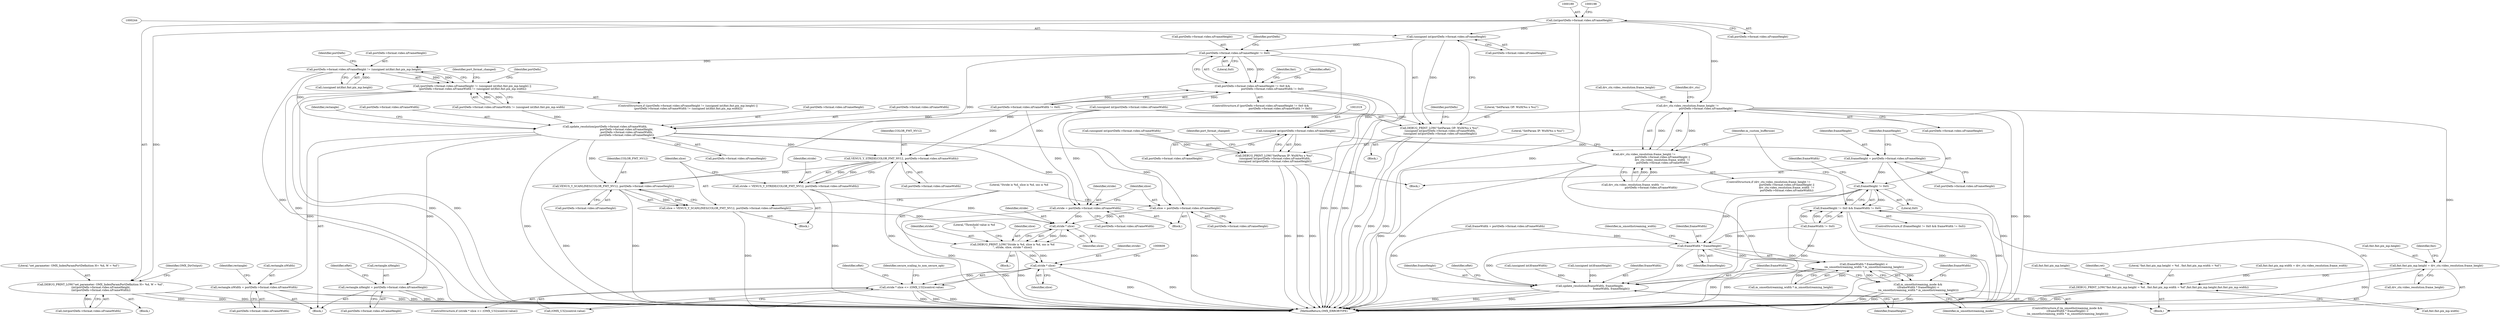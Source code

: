 digraph "0_Android_560ccdb509a7b86186fac0fce1b25bd9a3e6a6e8_2@pointer" {
"1000188" [label="(Call,(int)portDefn->format.video.nFrameHeight)"];
"1000186" [label="(Call,DEBUG_PRINT_LOW(\"set_parameter: OMX_IndexParamPortDefinition H= %d, W = %d\",\n (int)portDefn->format.video.nFrameHeight,\n (int)portDefn->format.video.nFrameWidth))"];
"1000243" [label="(Call,(unsigned int)portDefn->format.video.nFrameHeight)"];
"1000232" [label="(Call,DEBUG_PRINT_LOW(\"SetParam OP: WxH(%u x %u)\",\n (unsigned int)portDefn->format.video.nFrameWidth,\n (unsigned int)portDefn->format.video.nFrameHeight))"];
"1000254" [label="(Call,portDefn->format.video.nFrameHeight != 0x0)"];
"1000253" [label="(Call,portDefn->format.video.nFrameHeight != 0x0 &&\n                                               portDefn->format.video.nFrameWidth != 0x0)"];
"1000313" [label="(Call,portDefn->format.video.nFrameHeight != (unsigned int)fmt.fmt.pix_mp.height)"];
"1000312" [label="(Call,(portDefn->format.video.nFrameHeight != (unsigned int)fmt.fmt.pix_mp.height) ||\n (portDefn->format.video.nFrameWidth != (unsigned int)fmt.fmt.pix_mp.width))"];
"1000351" [label="(Call,update_resolution(portDefn->format.video.nFrameWidth,\n                                                   portDefn->format.video.nFrameHeight,\n                                                   portDefn->format.video.nFrameWidth,\n                                                   portDefn->format.video.nFrameHeight))"];
"1000390" [label="(Call,rectangle.nWidth = portDefn->format.video.nFrameWidth)"];
"1000401" [label="(Call,rectangle.nHeight = portDefn->format.video.nFrameHeight)"];
"1000551" [label="(Call,VENUS_Y_STRIDE(COLOR_FMT_NV12, portDefn->format.video.nFrameWidth))"];
"1000549" [label="(Call,stride = VENUS_Y_STRIDE(COLOR_FMT_NV12, portDefn->format.video.nFrameWidth))"];
"1000595" [label="(Call,stride * slice)"];
"1000591" [label="(Call,DEBUG_PRINT_LOW(\"Stride is %d, slice is %d, sxs is %d\n\", stride, slice, stride * slice))"];
"1000605" [label="(Call,stride * slice)"];
"1000604" [label="(Call,stride * slice <= (OMX_U32)control.value)"];
"1000562" [label="(Call,VENUS_Y_SCANLINES(COLOR_FMT_NV12, portDefn->format.video.nFrameHeight))"];
"1000560" [label="(Call,slice = VENUS_Y_SCANLINES(COLOR_FMT_NV12, portDefn->format.video.nFrameHeight))"];
"1000573" [label="(Call,stride = portDefn->format.video.nFrameWidth)"];
"1000582" [label="(Call,slice = portDefn->format.video.nFrameHeight)"];
"1000980" [label="(Call,drv_ctx.video_resolution.frame_height !=\n                                           portDefn->format.video.nFrameHeight)"];
"1000979" [label="(Call,drv_ctx.video_resolution.frame_height !=\n                                           portDefn->format.video.nFrameHeight ||\n                                           drv_ctx.video_resolution.frame_width  !=\n                                           portDefn->format.video.nFrameWidth)"];
"1001018" [label="(Call,(unsigned int)portDefn->format.video.nFrameHeight)"];
"1001007" [label="(Call,DEBUG_PRINT_LOW(\"SetParam IP: WxH(%u x %u)\",\n (unsigned int)portDefn->format.video.nFrameWidth,\n (unsigned int)portDefn->format.video.nFrameHeight))"];
"1001041" [label="(Call,frameHeight = portDefn->format.video.nFrameHeight)"];
"1001052" [label="(Call,frameHeight != 0x0)"];
"1001051" [label="(Call,frameHeight != 0x0 && frameWidth != 0x0)"];
"1001063" [label="(Call,frameWidth * frameHeight)"];
"1001062" [label="(Call,(frameWidth * frameHeight) <\n (m_smoothstreaming_width * m_smoothstreaming_height))"];
"1001060" [label="(Call,m_smoothstreaming_mode &&\n ((frameWidth * frameHeight) <\n (m_smoothstreaming_width * m_smoothstreaming_height)))"];
"1001084" [label="(Call,update_resolution(frameWidth, frameHeight,\n                                                   frameWidth, frameHeight))"];
"1001106" [label="(Call,fmt.fmt.pix_mp.height = drv_ctx.video_resolution.frame_height)"];
"1001141" [label="(Call,DEBUG_PRINT_LOW(\"fmt.fmt.pix_mp.height = %d , fmt.fmt.pix_mp.width = %d\",fmt.fmt.pix_mp.height,fmt.fmt.pix_mp.width))"];
"1000584" [label="(Call,portDefn->format.video.nFrameHeight)"];
"1000996" [label="(Identifier,drv_ctx)"];
"1001141" [label="(Call,DEBUG_PRINT_LOW(\"fmt.fmt.pix_mp.height = %d , fmt.fmt.pix_mp.width = %d\",fmt.fmt.pix_mp.height,fmt.fmt.pix_mp.width))"];
"1000402" [label="(Call,rectangle.nHeight)"];
"1001050" [label="(ControlStructure,if (frameHeight != 0x0 && frameWidth != 0x0))"];
"1001086" [label="(Identifier,frameHeight)"];
"1001067" [label="(Identifier,m_smoothstreaming_width)"];
"1001106" [label="(Call,fmt.fmt.pix_mp.height = drv_ctx.video_resolution.frame_height)"];
"1001054" [label="(Literal,0x0)"];
"1000208" [label="(Identifier,OMX_DirOutput)"];
"1000253" [label="(Call,portDefn->format.video.nFrameHeight != 0x0 &&\n                                               portDefn->format.video.nFrameWidth != 0x0)"];
"1001143" [label="(Call,fmt.fmt.pix_mp.height)"];
"1001020" [label="(Call,portDefn->format.video.nFrameHeight)"];
"1001066" [label="(Call,m_smoothstreaming_width * m_smoothstreaming_height)"];
"1000582" [label="(Call,slice = portDefn->format.video.nFrameHeight)"];
"1000245" [label="(Call,portDefn->format.video.nFrameHeight)"];
"1000562" [label="(Call,VENUS_Y_SCANLINES(COLOR_FMT_NV12, portDefn->format.video.nFrameHeight))"];
"1000646" [label="(Identifier,eRet)"];
"1001158" [label="(Identifier,ret)"];
"1000550" [label="(Identifier,stride)"];
"1000197" [label="(Call,(int)portDefn->format.video.nFrameWidth)"];
"1000190" [label="(Call,portDefn->format.video.nFrameHeight)"];
"1000275" [label="(Identifier,fmt)"];
"1001061" [label="(Identifier,m_smoothstreaming_mode)"];
"1000573" [label="(Call,stride = portDefn->format.video.nFrameWidth)"];
"1000390" [label="(Call,rectangle.nWidth = portDefn->format.video.nFrameWidth)"];
"1000258" [label="(Identifier,portDefn)"];
"1001060" [label="(Call,m_smoothstreaming_mode &&\n ((frameWidth * frameHeight) <\n (m_smoothstreaming_width * m_smoothstreaming_height)))"];
"1000552" [label="(Identifier,COLOR_FMT_NV12)"];
"1000366" [label="(Call,portDefn->format.video.nFrameWidth)"];
"1000564" [label="(Call,portDefn->format.video.nFrameHeight)"];
"1001085" [label="(Identifier,frameWidth)"];
"1000401" [label="(Call,rectangle.nHeight = portDefn->format.video.nFrameHeight)"];
"1000272" [label="(Block,)"];
"1000186" [label="(Call,DEBUG_PRINT_LOW(\"set_parameter: OMX_IndexParamPortDefinition H= %d, W = %d\",\n (int)portDefn->format.video.nFrameHeight,\n (int)portDefn->format.video.nFrameWidth))"];
"1000572" [label="(Block,)"];
"1000981" [label="(Call,drv_ctx.video_resolution.frame_height)"];
"1000563" [label="(Identifier,COLOR_FMT_NV12)"];
"1000394" [label="(Call,portDefn->format.video.nFrameWidth)"];
"1000187" [label="(Literal,\"set_parameter: OMX_IndexParamPortDefinition H= %d, W = %d\")"];
"1001065" [label="(Identifier,frameHeight)"];
"1000593" [label="(Identifier,stride)"];
"1001062" [label="(Call,(frameWidth * frameHeight) <\n (m_smoothstreaming_width * m_smoothstreaming_height))"];
"1001090" [label="(Identifier,eRet)"];
"1000597" [label="(Identifier,slice)"];
"1003102" [label="(MethodReturn,OMX_ERRORTYPE)"];
"1000391" [label="(Call,rectangle.nWidth)"];
"1000355" [label="(Identifier,portDefn)"];
"1000548" [label="(Block,)"];
"1001078" [label="(Call,(unsigned int)frameWidth)"];
"1001043" [label="(Call,portDefn->format.video.nFrameHeight)"];
"1001018" [label="(Call,(unsigned int)portDefn->format.video.nFrameHeight)"];
"1000561" [label="(Identifier,slice)"];
"1001063" [label="(Call,frameWidth * frameHeight)"];
"1000334" [label="(Identifier,portDefn)"];
"1000176" [label="(Block,)"];
"1000553" [label="(Call,portDefn->format.video.nFrameWidth)"];
"1001031" [label="(Call,frameWidth = portDefn->format.video.nFrameWidth)"];
"1000351" [label="(Call,update_resolution(portDefn->format.video.nFrameWidth,\n                                                   portDefn->format.video.nFrameHeight,\n                                                   portDefn->format.video.nFrameWidth,\n                                                   portDefn->format.video.nFrameHeight))"];
"1000595" [label="(Call,stride * slice)"];
"1001007" [label="(Call,DEBUG_PRINT_LOW(\"SetParam IP: WxH(%u x %u)\",\n (unsigned int)portDefn->format.video.nFrameWidth,\n (unsigned int)portDefn->format.video.nFrameHeight))"];
"1001107" [label="(Call,fmt.fmt.pix_mp.height)"];
"1001058" [label="(Block,)"];
"1001071" [label="(Identifier,frameWidth)"];
"1000980" [label="(Call,drv_ctx.video_resolution.frame_height !=\n                                           portDefn->format.video.nFrameHeight)"];
"1000591" [label="(Call,DEBUG_PRINT_LOW(\"Stride is %d, slice is %d, sxs is %d\n\", stride, slice, stride * slice))"];
"1000321" [label="(Call,(unsigned int)fmt.fmt.pix_mp.height)"];
"1000234" [label="(Call,(unsigned int)portDefn->format.video.nFrameWidth)"];
"1000575" [label="(Call,portDefn->format.video.nFrameWidth)"];
"1001059" [label="(ControlStructure,if (m_smoothstreaming_mode &&\n ((frameWidth * frameHeight) <\n (m_smoothstreaming_width * m_smoothstreaming_height))))"];
"1000267" [label="(Identifier,portDefn)"];
"1001123" [label="(Identifier,fmt)"];
"1000560" [label="(Call,slice = VENUS_Y_SCANLINES(COLOR_FMT_NV12, portDefn->format.video.nFrameHeight))"];
"1001084" [label="(Call,update_resolution(frameWidth, frameHeight,\n                                                   frameWidth, frameHeight))"];
"1000583" [label="(Identifier,slice)"];
"1000314" [label="(Call,portDefn->format.video.nFrameHeight)"];
"1000403" [label="(Identifier,rectangle)"];
"1000405" [label="(Call,portDefn->format.video.nFrameHeight)"];
"1000615" [label="(Identifier,secure_scaling_to_non_secure_opb)"];
"1000349" [label="(Identifier,port_format_changed)"];
"1000254" [label="(Call,portDefn->format.video.nFrameHeight != 0x0)"];
"1000312" [label="(Call,(portDefn->format.video.nFrameHeight != (unsigned int)fmt.fmt.pix_mp.height) ||\n (portDefn->format.video.nFrameWidth != (unsigned int)fmt.fmt.pix_mp.width))"];
"1000233" [label="(Literal,\"SetParam OP: WxH(%u x %u)\")"];
"1000979" [label="(Call,drv_ctx.video_resolution.frame_height !=\n                                           portDefn->format.video.nFrameHeight ||\n                                           drv_ctx.video_resolution.frame_width  !=\n                                           portDefn->format.video.nFrameWidth)"];
"1001009" [label="(Call,(unsigned int)portDefn->format.video.nFrameWidth)"];
"1001142" [label="(Literal,\"fmt.fmt.pix_mp.height = %d , fmt.fmt.pix_mp.width = %d\")"];
"1001064" [label="(Identifier,frameWidth)"];
"1001053" [label="(Identifier,frameHeight)"];
"1001042" [label="(Identifier,frameHeight)"];
"1001119" [label="(Call,fmt.fmt.pix_mp.width = drv_ctx.video_resolution.frame_width)"];
"1000232" [label="(Call,DEBUG_PRINT_LOW(\"SetParam OP: WxH(%u x %u)\",\n (unsigned int)portDefn->format.video.nFrameWidth,\n (unsigned int)portDefn->format.video.nFrameHeight))"];
"1000607" [label="(Identifier,slice)"];
"1000255" [label="(Call,portDefn->format.video.nFrameHeight)"];
"1000606" [label="(Identifier,stride)"];
"1001008" [label="(Literal,\"SetParam IP: WxH(%u x %u)\")"];
"1001150" [label="(Call,fmt.fmt.pix_mp.width)"];
"1000373" [label="(Call,portDefn->format.video.nFrameHeight)"];
"1000231" [label="(Block,)"];
"1000599" [label="(Literal,\"Threshold value is %d\n\")"];
"1001056" [label="(Identifier,frameWidth)"];
"1000986" [label="(Call,portDefn->format.video.nFrameHeight)"];
"1000263" [label="(Call,portDefn->format.video.nFrameWidth != 0x0)"];
"1001114" [label="(Call,drv_ctx.video_resolution.frame_height)"];
"1000574" [label="(Identifier,stride)"];
"1000506" [label="(Identifier,eRet)"];
"1000311" [label="(ControlStructure,if ((portDefn->format.video.nFrameHeight != (unsigned int)fmt.fmt.pix_mp.height) ||\n (portDefn->format.video.nFrameWidth != (unsigned int)fmt.fmt.pix_mp.width)))"];
"1000382" [label="(Identifier,rectangle)"];
"1000262" [label="(Literal,0x0)"];
"1000549" [label="(Call,stride = VENUS_Y_STRIDE(COLOR_FMT_NV12, portDefn->format.video.nFrameWidth))"];
"1001052" [label="(Call,frameHeight != 0x0)"];
"1001055" [label="(Call,frameWidth != 0x0)"];
"1000594" [label="(Identifier,slice)"];
"1000188" [label="(Call,(int)portDefn->format.video.nFrameHeight)"];
"1000330" [label="(Call,portDefn->format.video.nFrameWidth != (unsigned int)fmt.fmt.pix_mp.width)"];
"1000993" [label="(Call,drv_ctx.video_resolution.frame_width  !=\n                                           portDefn->format.video.nFrameWidth)"];
"1000603" [label="(ControlStructure,if (stride * slice <= (OMX_U32)control.value))"];
"1000313" [label="(Call,portDefn->format.video.nFrameHeight != (unsigned int)fmt.fmt.pix_mp.height)"];
"1000413" [label="(Identifier,eRet)"];
"1000978" [label="(ControlStructure,if (drv_ctx.video_resolution.frame_height !=\n                                           portDefn->format.video.nFrameHeight ||\n                                           drv_ctx.video_resolution.frame_width  !=\n                                           portDefn->format.video.nFrameWidth))"];
"1001028" [label="(Identifier,port_format_changed)"];
"1001088" [label="(Identifier,frameHeight)"];
"1000608" [label="(Call,(OMX_U32)control.value)"];
"1000352" [label="(Call,portDefn->format.video.nFrameWidth)"];
"1000551" [label="(Call,VENUS_Y_STRIDE(COLOR_FMT_NV12, portDefn->format.video.nFrameWidth))"];
"1001189" [label="(Identifier,m_custom_buffersize)"];
"1000596" [label="(Identifier,stride)"];
"1000243" [label="(Call,(unsigned int)portDefn->format.video.nFrameHeight)"];
"1000605" [label="(Call,stride * slice)"];
"1001081" [label="(Call,(unsigned int)frameHeight)"];
"1001041" [label="(Call,frameHeight = portDefn->format.video.nFrameHeight)"];
"1001087" [label="(Identifier,frameWidth)"];
"1001051" [label="(Call,frameHeight != 0x0 && frameWidth != 0x0)"];
"1000359" [label="(Call,portDefn->format.video.nFrameHeight)"];
"1000592" [label="(Literal,\"Stride is %d, slice is %d, sxs is %d\n\")"];
"1000604" [label="(Call,stride * slice <= (OMX_U32)control.value)"];
"1000539" [label="(Block,)"];
"1001006" [label="(Block,)"];
"1000252" [label="(ControlStructure,if (portDefn->format.video.nFrameHeight != 0x0 &&\n                                               portDefn->format.video.nFrameWidth != 0x0))"];
"1000188" -> "1000186"  [label="AST: "];
"1000188" -> "1000190"  [label="CFG: "];
"1000189" -> "1000188"  [label="AST: "];
"1000190" -> "1000188"  [label="AST: "];
"1000198" -> "1000188"  [label="CFG: "];
"1000188" -> "1003102"  [label="DDG: "];
"1000188" -> "1000186"  [label="DDG: "];
"1000188" -> "1000243"  [label="DDG: "];
"1000188" -> "1000980"  [label="DDG: "];
"1000186" -> "1000176"  [label="AST: "];
"1000186" -> "1000197"  [label="CFG: "];
"1000187" -> "1000186"  [label="AST: "];
"1000197" -> "1000186"  [label="AST: "];
"1000208" -> "1000186"  [label="CFG: "];
"1000186" -> "1003102"  [label="DDG: "];
"1000186" -> "1003102"  [label="DDG: "];
"1000186" -> "1003102"  [label="DDG: "];
"1000197" -> "1000186"  [label="DDG: "];
"1000243" -> "1000232"  [label="AST: "];
"1000243" -> "1000245"  [label="CFG: "];
"1000244" -> "1000243"  [label="AST: "];
"1000245" -> "1000243"  [label="AST: "];
"1000232" -> "1000243"  [label="CFG: "];
"1000243" -> "1000232"  [label="DDG: "];
"1000243" -> "1000254"  [label="DDG: "];
"1000232" -> "1000231"  [label="AST: "];
"1000233" -> "1000232"  [label="AST: "];
"1000234" -> "1000232"  [label="AST: "];
"1000258" -> "1000232"  [label="CFG: "];
"1000232" -> "1003102"  [label="DDG: "];
"1000232" -> "1003102"  [label="DDG: "];
"1000232" -> "1003102"  [label="DDG: "];
"1000234" -> "1000232"  [label="DDG: "];
"1000254" -> "1000253"  [label="AST: "];
"1000254" -> "1000262"  [label="CFG: "];
"1000255" -> "1000254"  [label="AST: "];
"1000262" -> "1000254"  [label="AST: "];
"1000267" -> "1000254"  [label="CFG: "];
"1000253" -> "1000254"  [label="CFG: "];
"1000254" -> "1003102"  [label="DDG: "];
"1000254" -> "1000253"  [label="DDG: "];
"1000254" -> "1000253"  [label="DDG: "];
"1000254" -> "1000313"  [label="DDG: "];
"1000254" -> "1000562"  [label="DDG: "];
"1000254" -> "1000582"  [label="DDG: "];
"1000253" -> "1000252"  [label="AST: "];
"1000253" -> "1000263"  [label="CFG: "];
"1000263" -> "1000253"  [label="AST: "];
"1000275" -> "1000253"  [label="CFG: "];
"1000506" -> "1000253"  [label="CFG: "];
"1000253" -> "1003102"  [label="DDG: "];
"1000253" -> "1003102"  [label="DDG: "];
"1000253" -> "1003102"  [label="DDG: "];
"1000263" -> "1000253"  [label="DDG: "];
"1000263" -> "1000253"  [label="DDG: "];
"1000313" -> "1000312"  [label="AST: "];
"1000313" -> "1000321"  [label="CFG: "];
"1000314" -> "1000313"  [label="AST: "];
"1000321" -> "1000313"  [label="AST: "];
"1000334" -> "1000313"  [label="CFG: "];
"1000312" -> "1000313"  [label="CFG: "];
"1000313" -> "1003102"  [label="DDG: "];
"1000313" -> "1000312"  [label="DDG: "];
"1000313" -> "1000312"  [label="DDG: "];
"1000321" -> "1000313"  [label="DDG: "];
"1000313" -> "1000351"  [label="DDG: "];
"1000312" -> "1000311"  [label="AST: "];
"1000312" -> "1000330"  [label="CFG: "];
"1000330" -> "1000312"  [label="AST: "];
"1000349" -> "1000312"  [label="CFG: "];
"1000355" -> "1000312"  [label="CFG: "];
"1000312" -> "1003102"  [label="DDG: "];
"1000312" -> "1003102"  [label="DDG: "];
"1000312" -> "1003102"  [label="DDG: "];
"1000330" -> "1000312"  [label="DDG: "];
"1000330" -> "1000312"  [label="DDG: "];
"1000351" -> "1000272"  [label="AST: "];
"1000351" -> "1000373"  [label="CFG: "];
"1000352" -> "1000351"  [label="AST: "];
"1000359" -> "1000351"  [label="AST: "];
"1000366" -> "1000351"  [label="AST: "];
"1000373" -> "1000351"  [label="AST: "];
"1000382" -> "1000351"  [label="CFG: "];
"1000351" -> "1003102"  [label="DDG: "];
"1000330" -> "1000351"  [label="DDG: "];
"1000234" -> "1000351"  [label="DDG: "];
"1000263" -> "1000351"  [label="DDG: "];
"1000351" -> "1000390"  [label="DDG: "];
"1000351" -> "1000401"  [label="DDG: "];
"1000351" -> "1000551"  [label="DDG: "];
"1000351" -> "1000562"  [label="DDG: "];
"1000351" -> "1000573"  [label="DDG: "];
"1000351" -> "1000582"  [label="DDG: "];
"1000390" -> "1000272"  [label="AST: "];
"1000390" -> "1000394"  [label="CFG: "];
"1000391" -> "1000390"  [label="AST: "];
"1000394" -> "1000390"  [label="AST: "];
"1000403" -> "1000390"  [label="CFG: "];
"1000390" -> "1003102"  [label="DDG: "];
"1000390" -> "1003102"  [label="DDG: "];
"1000401" -> "1000272"  [label="AST: "];
"1000401" -> "1000405"  [label="CFG: "];
"1000402" -> "1000401"  [label="AST: "];
"1000405" -> "1000401"  [label="AST: "];
"1000413" -> "1000401"  [label="CFG: "];
"1000401" -> "1003102"  [label="DDG: "];
"1000401" -> "1003102"  [label="DDG: "];
"1000551" -> "1000549"  [label="AST: "];
"1000551" -> "1000553"  [label="CFG: "];
"1000552" -> "1000551"  [label="AST: "];
"1000553" -> "1000551"  [label="AST: "];
"1000549" -> "1000551"  [label="CFG: "];
"1000551" -> "1003102"  [label="DDG: "];
"1000551" -> "1000549"  [label="DDG: "];
"1000551" -> "1000549"  [label="DDG: "];
"1000234" -> "1000551"  [label="DDG: "];
"1000263" -> "1000551"  [label="DDG: "];
"1000551" -> "1000562"  [label="DDG: "];
"1000549" -> "1000548"  [label="AST: "];
"1000550" -> "1000549"  [label="AST: "];
"1000561" -> "1000549"  [label="CFG: "];
"1000549" -> "1003102"  [label="DDG: "];
"1000549" -> "1000595"  [label="DDG: "];
"1000595" -> "1000591"  [label="AST: "];
"1000595" -> "1000597"  [label="CFG: "];
"1000596" -> "1000595"  [label="AST: "];
"1000597" -> "1000595"  [label="AST: "];
"1000591" -> "1000595"  [label="CFG: "];
"1000595" -> "1000591"  [label="DDG: "];
"1000595" -> "1000591"  [label="DDG: "];
"1000573" -> "1000595"  [label="DDG: "];
"1000582" -> "1000595"  [label="DDG: "];
"1000560" -> "1000595"  [label="DDG: "];
"1000591" -> "1000539"  [label="AST: "];
"1000592" -> "1000591"  [label="AST: "];
"1000593" -> "1000591"  [label="AST: "];
"1000594" -> "1000591"  [label="AST: "];
"1000599" -> "1000591"  [label="CFG: "];
"1000591" -> "1003102"  [label="DDG: "];
"1000591" -> "1000605"  [label="DDG: "];
"1000591" -> "1000605"  [label="DDG: "];
"1000605" -> "1000604"  [label="AST: "];
"1000605" -> "1000607"  [label="CFG: "];
"1000606" -> "1000605"  [label="AST: "];
"1000607" -> "1000605"  [label="AST: "];
"1000609" -> "1000605"  [label="CFG: "];
"1000605" -> "1003102"  [label="DDG: "];
"1000605" -> "1003102"  [label="DDG: "];
"1000605" -> "1000604"  [label="DDG: "];
"1000605" -> "1000604"  [label="DDG: "];
"1000604" -> "1000603"  [label="AST: "];
"1000604" -> "1000608"  [label="CFG: "];
"1000608" -> "1000604"  [label="AST: "];
"1000615" -> "1000604"  [label="CFG: "];
"1000646" -> "1000604"  [label="CFG: "];
"1000604" -> "1003102"  [label="DDG: "];
"1000604" -> "1003102"  [label="DDG: "];
"1000604" -> "1003102"  [label="DDG: "];
"1000608" -> "1000604"  [label="DDG: "];
"1000562" -> "1000560"  [label="AST: "];
"1000562" -> "1000564"  [label="CFG: "];
"1000563" -> "1000562"  [label="AST: "];
"1000564" -> "1000562"  [label="AST: "];
"1000560" -> "1000562"  [label="CFG: "];
"1000562" -> "1003102"  [label="DDG: "];
"1000562" -> "1003102"  [label="DDG: "];
"1000562" -> "1000560"  [label="DDG: "];
"1000562" -> "1000560"  [label="DDG: "];
"1000560" -> "1000548"  [label="AST: "];
"1000561" -> "1000560"  [label="AST: "];
"1000592" -> "1000560"  [label="CFG: "];
"1000560" -> "1003102"  [label="DDG: "];
"1000573" -> "1000572"  [label="AST: "];
"1000573" -> "1000575"  [label="CFG: "];
"1000574" -> "1000573"  [label="AST: "];
"1000575" -> "1000573"  [label="AST: "];
"1000583" -> "1000573"  [label="CFG: "];
"1000573" -> "1003102"  [label="DDG: "];
"1000234" -> "1000573"  [label="DDG: "];
"1000263" -> "1000573"  [label="DDG: "];
"1000582" -> "1000572"  [label="AST: "];
"1000582" -> "1000584"  [label="CFG: "];
"1000583" -> "1000582"  [label="AST: "];
"1000584" -> "1000582"  [label="AST: "];
"1000592" -> "1000582"  [label="CFG: "];
"1000582" -> "1003102"  [label="DDG: "];
"1000980" -> "1000979"  [label="AST: "];
"1000980" -> "1000986"  [label="CFG: "];
"1000981" -> "1000980"  [label="AST: "];
"1000986" -> "1000980"  [label="AST: "];
"1000996" -> "1000980"  [label="CFG: "];
"1000979" -> "1000980"  [label="CFG: "];
"1000980" -> "1003102"  [label="DDG: "];
"1000980" -> "1003102"  [label="DDG: "];
"1000980" -> "1000979"  [label="DDG: "];
"1000980" -> "1000979"  [label="DDG: "];
"1000980" -> "1001018"  [label="DDG: "];
"1000980" -> "1001106"  [label="DDG: "];
"1000979" -> "1000978"  [label="AST: "];
"1000979" -> "1000993"  [label="CFG: "];
"1000993" -> "1000979"  [label="AST: "];
"1001008" -> "1000979"  [label="CFG: "];
"1001189" -> "1000979"  [label="CFG: "];
"1000979" -> "1003102"  [label="DDG: "];
"1000979" -> "1003102"  [label="DDG: "];
"1000979" -> "1003102"  [label="DDG: "];
"1000993" -> "1000979"  [label="DDG: "];
"1000993" -> "1000979"  [label="DDG: "];
"1001018" -> "1001007"  [label="AST: "];
"1001018" -> "1001020"  [label="CFG: "];
"1001019" -> "1001018"  [label="AST: "];
"1001020" -> "1001018"  [label="AST: "];
"1001007" -> "1001018"  [label="CFG: "];
"1001018" -> "1001007"  [label="DDG: "];
"1001018" -> "1001041"  [label="DDG: "];
"1001007" -> "1001006"  [label="AST: "];
"1001008" -> "1001007"  [label="AST: "];
"1001009" -> "1001007"  [label="AST: "];
"1001028" -> "1001007"  [label="CFG: "];
"1001007" -> "1003102"  [label="DDG: "];
"1001007" -> "1003102"  [label="DDG: "];
"1001007" -> "1003102"  [label="DDG: "];
"1001009" -> "1001007"  [label="DDG: "];
"1001041" -> "1001006"  [label="AST: "];
"1001041" -> "1001043"  [label="CFG: "];
"1001042" -> "1001041"  [label="AST: "];
"1001043" -> "1001041"  [label="AST: "];
"1001053" -> "1001041"  [label="CFG: "];
"1001041" -> "1003102"  [label="DDG: "];
"1001041" -> "1001052"  [label="DDG: "];
"1001052" -> "1001051"  [label="AST: "];
"1001052" -> "1001054"  [label="CFG: "];
"1001053" -> "1001052"  [label="AST: "];
"1001054" -> "1001052"  [label="AST: "];
"1001056" -> "1001052"  [label="CFG: "];
"1001051" -> "1001052"  [label="CFG: "];
"1001052" -> "1003102"  [label="DDG: "];
"1001052" -> "1001051"  [label="DDG: "];
"1001052" -> "1001051"  [label="DDG: "];
"1001052" -> "1001063"  [label="DDG: "];
"1001052" -> "1001084"  [label="DDG: "];
"1001051" -> "1001050"  [label="AST: "];
"1001051" -> "1001055"  [label="CFG: "];
"1001055" -> "1001051"  [label="AST: "];
"1001061" -> "1001051"  [label="CFG: "];
"1001189" -> "1001051"  [label="CFG: "];
"1001051" -> "1003102"  [label="DDG: "];
"1001051" -> "1003102"  [label="DDG: "];
"1001051" -> "1003102"  [label="DDG: "];
"1001055" -> "1001051"  [label="DDG: "];
"1001055" -> "1001051"  [label="DDG: "];
"1001063" -> "1001062"  [label="AST: "];
"1001063" -> "1001065"  [label="CFG: "];
"1001064" -> "1001063"  [label="AST: "];
"1001065" -> "1001063"  [label="AST: "];
"1001067" -> "1001063"  [label="CFG: "];
"1001063" -> "1001062"  [label="DDG: "];
"1001063" -> "1001062"  [label="DDG: "];
"1001055" -> "1001063"  [label="DDG: "];
"1001031" -> "1001063"  [label="DDG: "];
"1001063" -> "1001084"  [label="DDG: "];
"1001063" -> "1001084"  [label="DDG: "];
"1001062" -> "1001060"  [label="AST: "];
"1001062" -> "1001066"  [label="CFG: "];
"1001066" -> "1001062"  [label="AST: "];
"1001060" -> "1001062"  [label="CFG: "];
"1001062" -> "1003102"  [label="DDG: "];
"1001062" -> "1003102"  [label="DDG: "];
"1001062" -> "1001060"  [label="DDG: "];
"1001062" -> "1001060"  [label="DDG: "];
"1001066" -> "1001062"  [label="DDG: "];
"1001066" -> "1001062"  [label="DDG: "];
"1001060" -> "1001059"  [label="AST: "];
"1001060" -> "1001061"  [label="CFG: "];
"1001061" -> "1001060"  [label="AST: "];
"1001071" -> "1001060"  [label="CFG: "];
"1001085" -> "1001060"  [label="CFG: "];
"1001060" -> "1003102"  [label="DDG: "];
"1001060" -> "1003102"  [label="DDG: "];
"1001060" -> "1003102"  [label="DDG: "];
"1001084" -> "1001058"  [label="AST: "];
"1001084" -> "1001088"  [label="CFG: "];
"1001085" -> "1001084"  [label="AST: "];
"1001086" -> "1001084"  [label="AST: "];
"1001087" -> "1001084"  [label="AST: "];
"1001088" -> "1001084"  [label="AST: "];
"1001090" -> "1001084"  [label="CFG: "];
"1001084" -> "1003102"  [label="DDG: "];
"1001084" -> "1003102"  [label="DDG: "];
"1001084" -> "1003102"  [label="DDG: "];
"1001078" -> "1001084"  [label="DDG: "];
"1001055" -> "1001084"  [label="DDG: "];
"1001031" -> "1001084"  [label="DDG: "];
"1001081" -> "1001084"  [label="DDG: "];
"1001106" -> "1001058"  [label="AST: "];
"1001106" -> "1001114"  [label="CFG: "];
"1001107" -> "1001106"  [label="AST: "];
"1001114" -> "1001106"  [label="AST: "];
"1001123" -> "1001106"  [label="CFG: "];
"1001106" -> "1003102"  [label="DDG: "];
"1001106" -> "1001141"  [label="DDG: "];
"1001141" -> "1001058"  [label="AST: "];
"1001141" -> "1001150"  [label="CFG: "];
"1001142" -> "1001141"  [label="AST: "];
"1001143" -> "1001141"  [label="AST: "];
"1001150" -> "1001141"  [label="AST: "];
"1001158" -> "1001141"  [label="CFG: "];
"1001141" -> "1003102"  [label="DDG: "];
"1001141" -> "1003102"  [label="DDG: "];
"1001141" -> "1003102"  [label="DDG: "];
"1001119" -> "1001141"  [label="DDG: "];
}
